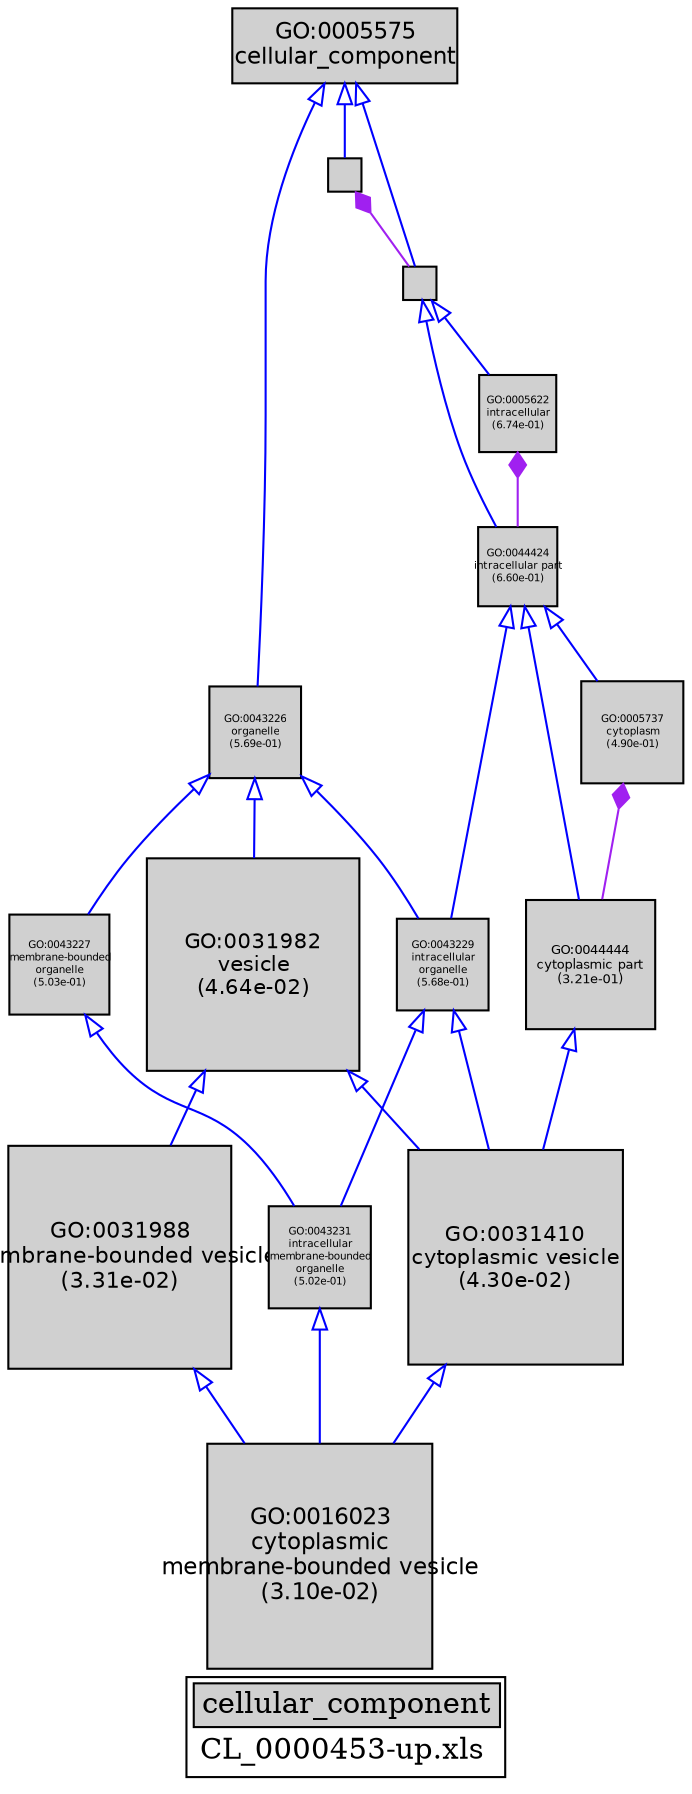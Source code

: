 digraph "cellular_component" {
graph [ bgcolor = "#FFFFFF", label = <<TABLE COLOR="black" BGCOLOR="white"><TR><TD COLSPAN="2" BGCOLOR="#D0D0D0"><FONT COLOR="black">cellular_component</FONT></TD></TR><TR><TD BORDER="0">CL_0000453-up.xls</TD></TR></TABLE>> ];
node [ fontname = "Helvetica" ];

subgraph "nodes" {

node [ style = "filled", fixedsize = "true", width = 1, shape = "box", fontsize = 9, fillcolor = "#D0D0D0", fontcolor = "black", color = "black" ];

"GO:0031982" [ URL = "#GO:0031982", label = <<TABLE BORDER="0"><TR><TD>GO:0031982<BR/>vesicle<BR/>(4.64e-02)</TD></TR></TABLE>>, width = 1.41061864972, shape = "box", fontsize = 10.156454278, height = 1.41061864972 ];
"GO:0043227" [ URL = "#GO:0043227", label = <<TABLE BORDER="0"><TR><TD>GO:0043227<BR/>membrane-bounded<BR/>organelle<BR/>(5.03e-01)</TD></TR></TABLE>>, width = 0.673281977647, shape = "box", fontsize = 5.0, height = 0.673281977647 ];
"GO:0044424" [ URL = "#GO:0044424", label = <<TABLE BORDER="0"><TR><TD>GO:0044424<BR/>intracellular part<BR/>(6.60e-01)</TD></TR></TABLE>>, width = 0.52735556708, shape = "box", fontsize = 5.0, height = 0.52735556708 ];
"GO:0005575" [ URL = "#GO:0005575", label = <<TABLE BORDER="0"><TR><TD>GO:0005575<BR/>cellular_component</TD></TR></TABLE>>, width = 1.5, shape = "box", fontsize = 10.8 ];
"GO:0005737" [ URL = "#GO:0005737", label = <<TABLE BORDER="0"><TR><TD>GO:0005737<BR/>cytoplasm<BR/>(4.90e-01)</TD></TR></TABLE>>, width = 0.685265673135, shape = "box", fontsize = 5.0, height = 0.685265673135 ];
"GO:0043229" [ URL = "#GO:0043229", label = <<TABLE BORDER="0"><TR><TD>GO:0043229<BR/>intracellular<BR/>organelle<BR/>(5.68e-01)</TD></TR></TABLE>>, width = 0.612314296517, shape = "box", fontsize = 5.0, height = 0.612314296517 ];
"GO:0043231" [ URL = "#GO:0043231", label = <<TABLE BORDER="0"><TR><TD>GO:0043231<BR/>intracellular<BR/>membrane-bounded<BR/>organelle<BR/>(5.02e-01)</TD></TR></TABLE>>, width = 0.674232618416, shape = "box", fontsize = 5.0, height = 0.674232618416 ];
"GO:0044444" [ URL = "#GO:0044444", label = <<TABLE BORDER="0"><TR><TD>GO:0044444<BR/>cytoplasmic part<BR/>(3.21e-01)</TD></TR></TABLE>>, width = 0.861784206653, shape = "box", fontsize = 6.2048462879, height = 0.861784206653 ];
"GO:0043226" [ URL = "#GO:0043226", label = <<TABLE BORDER="0"><TR><TD>GO:0043226<BR/>organelle<BR/>(5.69e-01)</TD></TR></TABLE>>, width = 0.610810835364, shape = "box", fontsize = 5.0, height = 0.610810835364 ];
"GO:0005623" [ URL = "#GO:0005623", label = "", width = 0.21952325079, shape = "box", height = 0.21952325079 ];
"GO:0044464" [ URL = "#GO:0044464", label = "", width = 0.21952325079, shape = "box", height = 0.21952325079 ];
"GO:0031988" [ URL = "#GO:0031988", label = <<TABLE BORDER="0"><TR><TD>GO:0031988<BR/>membrane-bounded vesicle<BR/>(3.31e-02)</TD></TR></TABLE>>, width = 1.48611782545, shape = "box", fontsize = 10.7000483432, height = 1.48611782545 ];
"GO:0031410" [ URL = "#GO:0031410", label = <<TABLE BORDER="0"><TR><TD>GO:0031410<BR/>cytoplasmic vesicle<BR/>(4.30e-02)</TD></TR></TABLE>>, width = 1.42806419006, shape = "box", fontsize = 10.2820621684, height = 1.42806419006 ];
"GO:0005622" [ URL = "#GO:0005622", label = <<TABLE BORDER="0"><TR><TD>GO:0005622<BR/>intracellular<BR/>(6.74e-01)</TD></TR></TABLE>>, width = 0.514269911707, shape = "box", fontsize = 5.0, height = 0.514269911707 ];
"GO:0016023" [ URL = "#GO:0016023", label = <<TABLE BORDER="0"><TR><TD>GO:0016023<BR/>cytoplasmic<BR/>membrane-bounded vesicle<BR/>(3.10e-02)</TD></TR></TABLE>>, width = 1.5, shape = "box", fontsize = 10.8, height = 1.5 ];
}
subgraph "edges" {


edge [ dir = "back", weight = 1 ];
subgraph "regulates" {


edge [ color = "cyan", arrowtail = "none" ];
subgraph "positive" {


edge [ color = "green", arrowtail = "vee" ];
}
subgraph "negative" {


edge [ color = "red", arrowtail = "tee" ];
}
}
subgraph "part_of" {


edge [ color = "purple", arrowtail = "diamond", weight = 2.5 ];
"GO:0005622" -> "GO:0044424";
"GO:0005737" -> "GO:0044444";
"GO:0005623" -> "GO:0044464";
}
subgraph "is_a" {


edge [ color = "blue", arrowtail = "empty", weight = 5.0 ];
"GO:0043229" -> "GO:0043231";
"GO:0031982" -> "GO:0031988";
"GO:0031410" -> "GO:0016023";
"GO:0043226" -> "GO:0043229";
"GO:0043231" -> "GO:0016023";
"GO:0044424" -> "GO:0005737";
"GO:0031988" -> "GO:0016023";
"GO:0044464" -> "GO:0005622";
"GO:0005575" -> "GO:0044464";
"GO:0043227" -> "GO:0043231";
"GO:0044464" -> "GO:0044424";
"GO:0005575" -> "GO:0005623";
"GO:0043226" -> "GO:0043227";
"GO:0044424" -> "GO:0044444";
"GO:0043229" -> "GO:0031410";
"GO:0044424" -> "GO:0043229";
"GO:0005575" -> "GO:0043226";
"GO:0031982" -> "GO:0031410";
"GO:0044444" -> "GO:0031410";
"GO:0043226" -> "GO:0031982";
}
}
}
